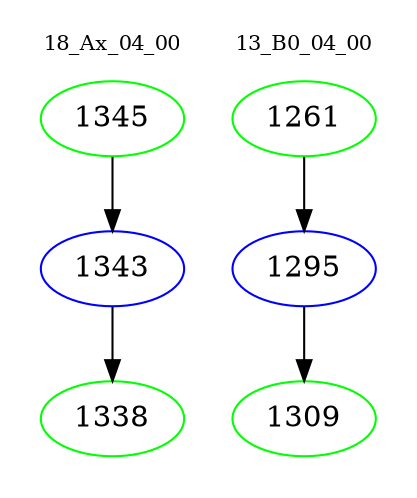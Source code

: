 digraph{
subgraph cluster_0 {
color = white
label = "18_Ax_04_00";
fontsize=10;
T0_1345 [label="1345", color="green"]
T0_1345 -> T0_1343 [color="black"]
T0_1343 [label="1343", color="blue"]
T0_1343 -> T0_1338 [color="black"]
T0_1338 [label="1338", color="green"]
}
subgraph cluster_1 {
color = white
label = "13_B0_04_00";
fontsize=10;
T1_1261 [label="1261", color="green"]
T1_1261 -> T1_1295 [color="black"]
T1_1295 [label="1295", color="blue"]
T1_1295 -> T1_1309 [color="black"]
T1_1309 [label="1309", color="green"]
}
}
